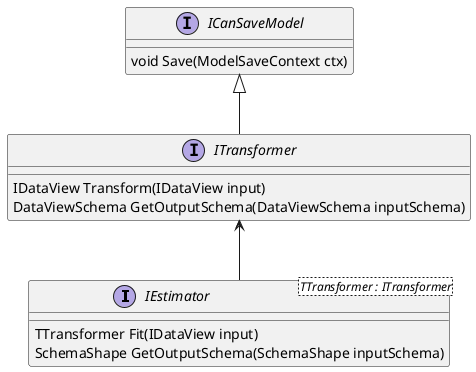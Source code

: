 @startuml

interface IEstimator<TTransformer : ITransformer> 
{
    TTransformer Fit(IDataView input)
    SchemaShape GetOutputSchema(SchemaShape inputSchema)
}

interface ITransformer 
{
    IDataView Transform(IDataView input)
    DataViewSchema GetOutputSchema(DataViewSchema inputSchema)
}

interface ICanSaveModel
{
    void Save(ModelSaveContext ctx)
}

ICanSaveModel <|-- ITransformer
ITransformer <-- IEstimator

@enduml

